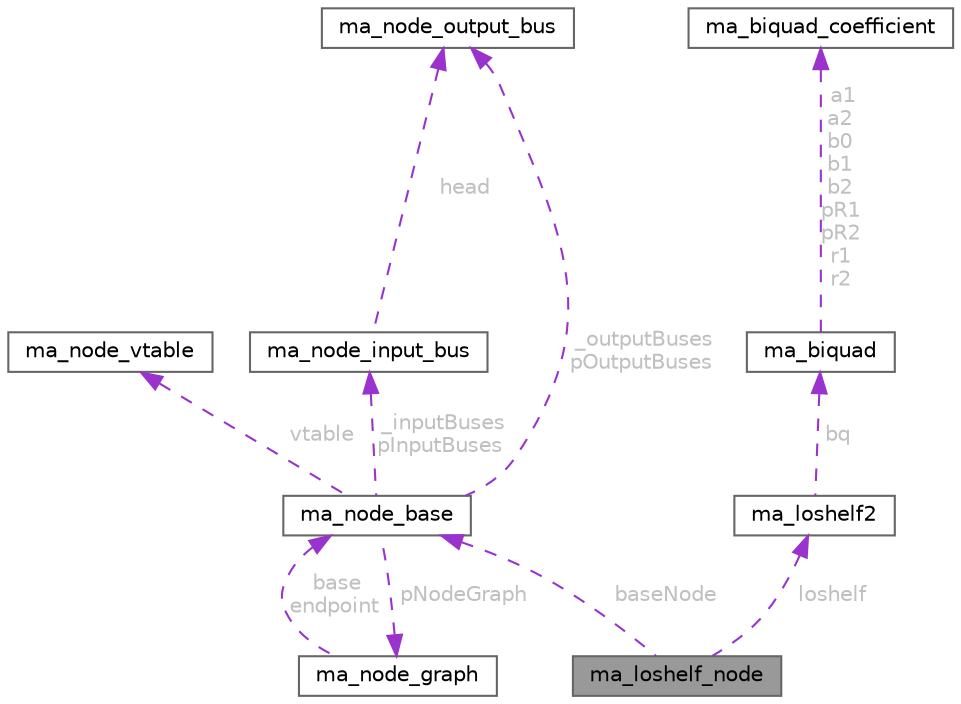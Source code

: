 digraph "ma_loshelf_node"
{
 // LATEX_PDF_SIZE
  bgcolor="transparent";
  edge [fontname=Helvetica,fontsize=10,labelfontname=Helvetica,labelfontsize=10];
  node [fontname=Helvetica,fontsize=10,shape=box,height=0.2,width=0.4];
  Node1 [id="Node000001",label="ma_loshelf_node",height=0.2,width=0.4,color="gray40", fillcolor="grey60", style="filled", fontcolor="black",tooltip=" "];
  Node2 -> Node1 [id="edge21_Node000001_Node000002",dir="back",color="darkorchid3",style="dashed",tooltip=" ",label=" baseNode",fontcolor="grey" ];
  Node2 [id="Node000002",label="ma_node_base",height=0.2,width=0.4,color="gray40", fillcolor="white", style="filled",URL="$structma__node__base.html",tooltip=" "];
  Node3 -> Node2 [id="edge22_Node000002_Node000003",dir="back",color="darkorchid3",style="dashed",tooltip=" ",label=" pNodeGraph",fontcolor="grey" ];
  Node3 [id="Node000003",label="ma_node_graph",height=0.2,width=0.4,color="gray40", fillcolor="white", style="filled",URL="$structma__node__graph.html",tooltip=" "];
  Node2 -> Node3 [id="edge23_Node000003_Node000002",dir="back",color="darkorchid3",style="dashed",tooltip=" ",label=" base\nendpoint",fontcolor="grey" ];
  Node4 -> Node2 [id="edge24_Node000002_Node000004",dir="back",color="darkorchid3",style="dashed",tooltip=" ",label=" vtable",fontcolor="grey" ];
  Node4 [id="Node000004",label="ma_node_vtable",height=0.2,width=0.4,color="gray40", fillcolor="white", style="filled",URL="$structma__node__vtable.html",tooltip=" "];
  Node5 -> Node2 [id="edge25_Node000002_Node000005",dir="back",color="darkorchid3",style="dashed",tooltip=" ",label=" _inputBuses\npInputBuses",fontcolor="grey" ];
  Node5 [id="Node000005",label="ma_node_input_bus",height=0.2,width=0.4,color="gray40", fillcolor="white", style="filled",URL="$structma__node__input__bus.html",tooltip=" "];
  Node6 -> Node5 [id="edge26_Node000005_Node000006",dir="back",color="darkorchid3",style="dashed",tooltip=" ",label=" head",fontcolor="grey" ];
  Node6 [id="Node000006",label="ma_node_output_bus",height=0.2,width=0.4,color="gray40", fillcolor="white", style="filled",URL="$structma__node__output__bus.html",tooltip=" "];
  Node6 -> Node2 [id="edge27_Node000002_Node000006",dir="back",color="darkorchid3",style="dashed",tooltip=" ",label=" _outputBuses\npOutputBuses",fontcolor="grey" ];
  Node7 -> Node1 [id="edge28_Node000001_Node000007",dir="back",color="darkorchid3",style="dashed",tooltip=" ",label=" loshelf",fontcolor="grey" ];
  Node7 [id="Node000007",label="ma_loshelf2",height=0.2,width=0.4,color="gray40", fillcolor="white", style="filled",URL="$structma__loshelf2.html",tooltip=" "];
  Node8 -> Node7 [id="edge29_Node000007_Node000008",dir="back",color="darkorchid3",style="dashed",tooltip=" ",label=" bq",fontcolor="grey" ];
  Node8 [id="Node000008",label="ma_biquad",height=0.2,width=0.4,color="gray40", fillcolor="white", style="filled",URL="$structma__biquad.html",tooltip=" "];
  Node9 -> Node8 [id="edge30_Node000008_Node000009",dir="back",color="darkorchid3",style="dashed",tooltip=" ",label=" a1\na2\nb0\nb1\nb2\npR1\npR2\nr1\nr2",fontcolor="grey" ];
  Node9 [id="Node000009",label="ma_biquad_coefficient",height=0.2,width=0.4,color="gray40", fillcolor="white", style="filled",URL="$unionma__biquad__coefficient.html",tooltip=" "];
}
